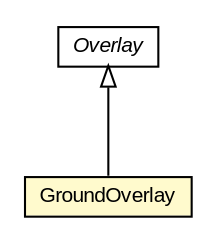 #!/usr/local/bin/dot
#
# Class diagram 
# Generated by UMLGraph version R5_6-24-gf6e263 (http://www.umlgraph.org/)
#

digraph G {
	edge [fontname="arial",fontsize=10,labelfontname="arial",labelfontsize=10];
	node [fontname="arial",fontsize=10,shape=plaintext];
	nodesep=0.25;
	ranksep=0.5;
	// org.osmdroid.views.overlay.GroundOverlay
	c18489 [label=<<table title="org.osmdroid.views.overlay.GroundOverlay" border="0" cellborder="1" cellspacing="0" cellpadding="2" port="p" bgcolor="lemonChiffon" href="./GroundOverlay.html">
		<tr><td><table border="0" cellspacing="0" cellpadding="1">
<tr><td align="center" balign="center"> GroundOverlay </td></tr>
		</table></td></tr>
		</table>>, URL="./GroundOverlay.html", fontname="arial", fontcolor="black", fontsize=10.0];
	// org.osmdroid.views.overlay.Overlay
	c18531 [label=<<table title="org.osmdroid.views.overlay.Overlay" border="0" cellborder="1" cellspacing="0" cellpadding="2" port="p" href="./Overlay.html">
		<tr><td><table border="0" cellspacing="0" cellpadding="1">
<tr><td align="center" balign="center"><font face="arial italic"> Overlay </font></td></tr>
		</table></td></tr>
		</table>>, URL="./Overlay.html", fontname="arial", fontcolor="black", fontsize=10.0];
	//org.osmdroid.views.overlay.GroundOverlay extends org.osmdroid.views.overlay.Overlay
	c18531:p -> c18489:p [dir=back,arrowtail=empty];
}

